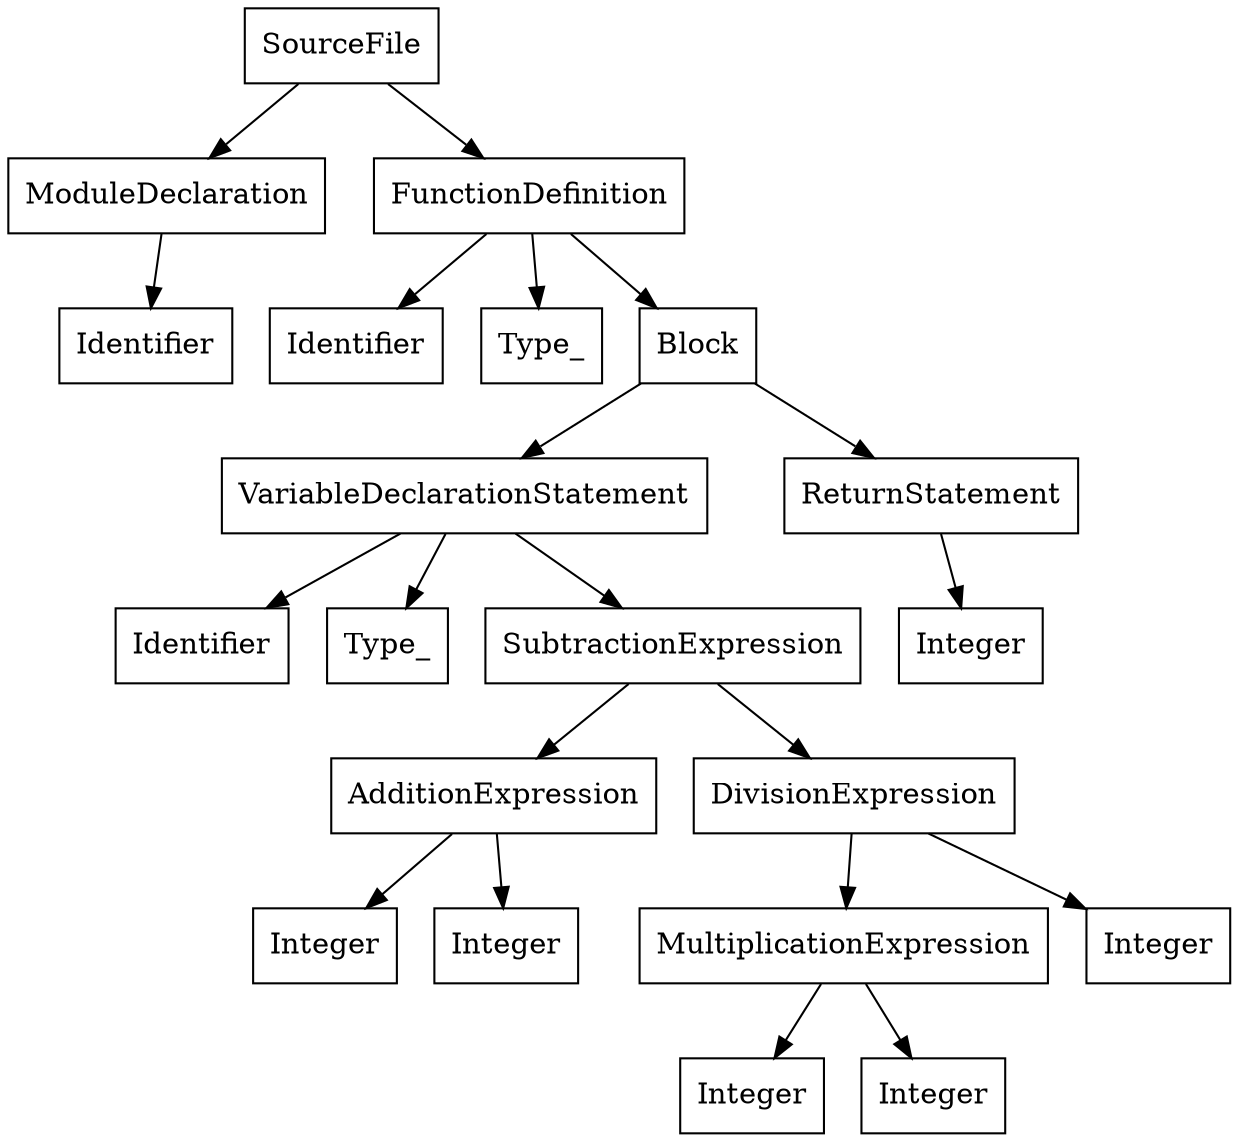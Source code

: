 digraph Ara { 
	"88d13f7a-7982-4297-94d5-ce507932d422"[shape=rectangle,label=SourceFile]; 
	"d8a7c803-e0dd-414e-b7de-30255d1fd2e1"[shape=rectangle,label=ModuleDeclaration]; 
	"88d13f7a-7982-4297-94d5-ce507932d422" -> "d8a7c803-e0dd-414e-b7de-30255d1fd2e1"[arrowhead=normal]; 
	"24885492-7376-4520-8812-3ce5c6dfca96"[shape=rectangle,label=Identifier]; 
	"d8a7c803-e0dd-414e-b7de-30255d1fd2e1" -> "24885492-7376-4520-8812-3ce5c6dfca96"[arrowhead=normal]; 
	"f8cab11d-b282-45dd-bea9-466227073d69"[shape=rectangle,label=FunctionDefinition]; 
	"88d13f7a-7982-4297-94d5-ce507932d422" -> "f8cab11d-b282-45dd-bea9-466227073d69"[arrowhead=normal]; 
	"7f5712ec-7afd-4506-ba2c-158f3ab41ef3"[shape=rectangle,label=Identifier]; 
	"f8cab11d-b282-45dd-bea9-466227073d69" -> "7f5712ec-7afd-4506-ba2c-158f3ab41ef3"[arrowhead=normal]; 
	"0211d7c8-e29e-4283-835e-cdbad6ad2285"[shape=rectangle,label=Type_]; 
	"f8cab11d-b282-45dd-bea9-466227073d69" -> "0211d7c8-e29e-4283-835e-cdbad6ad2285"[arrowhead=normal]; 
	"2371204f-3bed-431a-88e6-4f89583ce638"[shape=rectangle,label=Block]; 
	"f8cab11d-b282-45dd-bea9-466227073d69" -> "2371204f-3bed-431a-88e6-4f89583ce638"[arrowhead=normal]; 
	"c96198f6-9fef-4c0c-af5b-3a079037c512"[shape=rectangle,label=VariableDeclarationStatement]; 
	"2371204f-3bed-431a-88e6-4f89583ce638" -> "c96198f6-9fef-4c0c-af5b-3a079037c512"[arrowhead=normal]; 
	"528f900b-b401-4acd-9b4b-39043458529f"[shape=rectangle,label=Identifier]; 
	"c96198f6-9fef-4c0c-af5b-3a079037c512" -> "528f900b-b401-4acd-9b4b-39043458529f"[arrowhead=normal]; 
	"268b8252-79dd-4a16-a2b6-2a133d80b2d9"[shape=rectangle,label=Type_]; 
	"c96198f6-9fef-4c0c-af5b-3a079037c512" -> "268b8252-79dd-4a16-a2b6-2a133d80b2d9"[arrowhead=normal]; 
	"214f16a5-16dd-42fd-9393-8c3852b0ab98"[shape=rectangle,label=SubtractionExpression]; 
	"c96198f6-9fef-4c0c-af5b-3a079037c512" -> "214f16a5-16dd-42fd-9393-8c3852b0ab98"[arrowhead=normal]; 
	"2611af80-777e-430c-b3c7-19df755fa0a7"[shape=rectangle,label=AdditionExpression]; 
	"214f16a5-16dd-42fd-9393-8c3852b0ab98" -> "2611af80-777e-430c-b3c7-19df755fa0a7"[arrowhead=normal]; 
	"aa16dc86-f803-4b14-8fbd-6153038e8abe"[shape=rectangle,label=Integer]; 
	"2611af80-777e-430c-b3c7-19df755fa0a7" -> "aa16dc86-f803-4b14-8fbd-6153038e8abe"[arrowhead=normal]; 
	"c9c2f285-74ff-4bd7-83a2-7f4cd5ceb7f7"[shape=rectangle,label=Integer]; 
	"2611af80-777e-430c-b3c7-19df755fa0a7" -> "c9c2f285-74ff-4bd7-83a2-7f4cd5ceb7f7"[arrowhead=normal]; 
	"d314a25c-2330-4d10-87f9-3d75da950eb0"[shape=rectangle,label=DivisionExpression]; 
	"214f16a5-16dd-42fd-9393-8c3852b0ab98" -> "d314a25c-2330-4d10-87f9-3d75da950eb0"[arrowhead=normal]; 
	"e7f6ab56-e627-44cb-ae6c-5fdd0674a802"[shape=rectangle,label=MultiplicationExpression]; 
	"d314a25c-2330-4d10-87f9-3d75da950eb0" -> "e7f6ab56-e627-44cb-ae6c-5fdd0674a802"[arrowhead=normal]; 
	"c1395206-ac25-466c-83ba-aa491233ab9f"[shape=rectangle,label=Integer]; 
	"e7f6ab56-e627-44cb-ae6c-5fdd0674a802" -> "c1395206-ac25-466c-83ba-aa491233ab9f"[arrowhead=normal]; 
	"6e3e9e41-b1e0-4830-a0aa-47278b7777a4"[shape=rectangle,label=Integer]; 
	"e7f6ab56-e627-44cb-ae6c-5fdd0674a802" -> "6e3e9e41-b1e0-4830-a0aa-47278b7777a4"[arrowhead=normal]; 
	"4349896d-81e6-4d28-852c-923acdd7f426"[shape=rectangle,label=Integer]; 
	"d314a25c-2330-4d10-87f9-3d75da950eb0" -> "4349896d-81e6-4d28-852c-923acdd7f426"[arrowhead=normal]; 
	"97023519-d49c-4008-803f-bc09631f96d5"[shape=rectangle,label=ReturnStatement]; 
	"2371204f-3bed-431a-88e6-4f89583ce638" -> "97023519-d49c-4008-803f-bc09631f96d5"[arrowhead=normal]; 
	"c84b800e-41a6-4214-887f-92aadf03dae9"[shape=rectangle,label=Integer]; 
	"97023519-d49c-4008-803f-bc09631f96d5" -> "c84b800e-41a6-4214-887f-92aadf03dae9"[arrowhead=normal]; 
}
